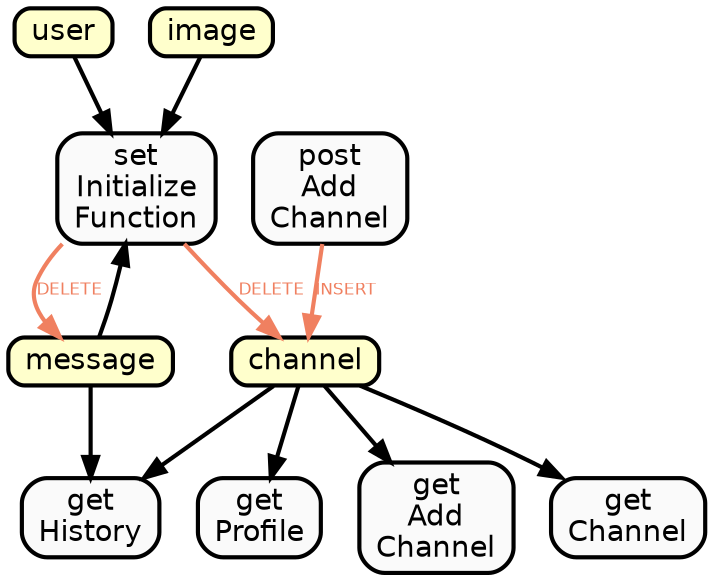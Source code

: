 
    digraph  {
      layout = "dot";
      // overlap = false;
      // splines = true;
      node[
        // landscape = true,
        width = 0.2,
        height = 0.2,
        fontname = "Helvetica",
        style = "filled",
        fillcolor = "#fafafa",
        shape = box,
        style = "filled, bold, rounded"
      ];
      edge[
        len = 0.1,
        fontsize = "8",
        fontname = "Helvetica",
        style = "dashed",
    ];
      
      user -> setInitializeFunction[style="bold"];
user[label="user",shape=box, style="filled, bold, rounded", fillcolor="#ffffcc"];
message -> setInitializeFunction[style="bold"];
message[label="message",shape=box, style="filled, bold, rounded", fillcolor="#ffffcc"];
setInitializeFunction -> channel[style="bold",label="DELETE",color="#f08060",fontcolor="#f08060"];
channel[label="channel",shape=box, style="filled, bold, rounded", fillcolor="#ffffcc"];
setInitializeFunction -> message[style="bold",label="DELETE",color="#f08060",fontcolor="#f08060"];
message[label="message",shape=box, style="filled, bold, rounded", fillcolor="#ffffcc"];
image -> setInitializeFunction[style="bold"];
image[label="image",shape=box, style="filled, bold, rounded", fillcolor="#ffffcc"];
setInitializeFunction[label="set
Initialize
Function"];
message -> getHistory[style="bold"];
message[label="message",shape=box, style="filled, bold, rounded", fillcolor="#ffffcc"];
channel -> getHistory[style="bold"];
channel[label="channel",shape=box, style="filled, bold, rounded", fillcolor="#ffffcc"];
getHistory[label="get
History"];
channel -> getProfile[style="bold"];
channel[label="channel",shape=box, style="filled, bold, rounded", fillcolor="#ffffcc"];
getProfile[label="get
Profile"];
channel -> getAddChannel[style="bold"];
channel[label="channel",shape=box, style="filled, bold, rounded", fillcolor="#ffffcc"];
getAddChannel[label="get
Add
Channel"];
channel -> getChannel[style="bold"];
channel[label="channel",shape=box, style="filled, bold, rounded", fillcolor="#ffffcc"];
getChannel[label="get
Channel"];
postAddChannel -> channel[style="bold",label="INSERT",color="#f08060",fontcolor="#f08060"];
channel[label="channel",shape=box, style="filled, bold, rounded", fillcolor="#ffffcc"];
postAddChannel[label="post
Add
Channel"];

    }
    
